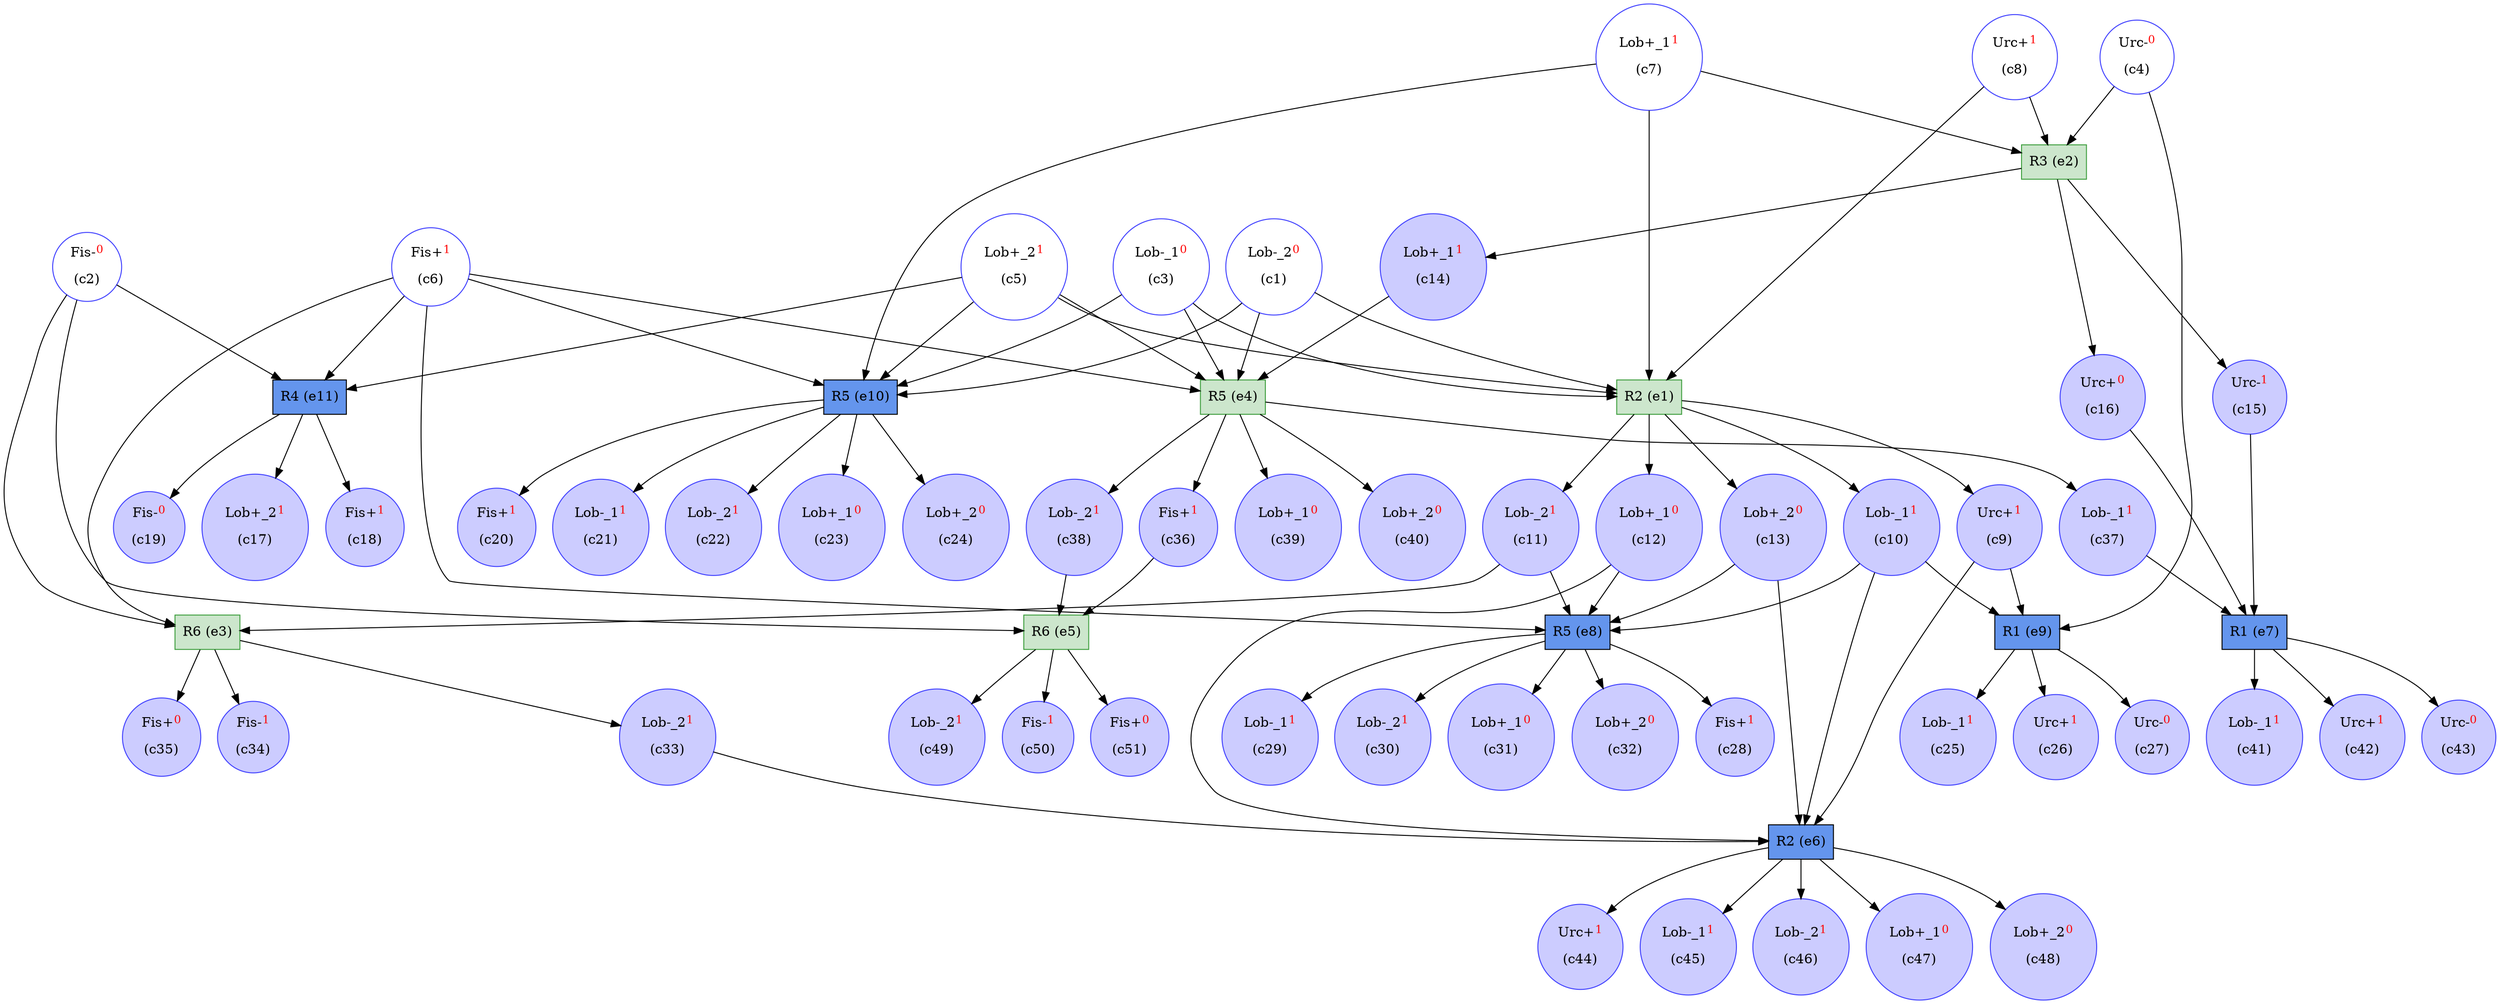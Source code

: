 digraph test {
  c1 -> e4;
  c1 -> e10;
  c1 -> e1;
  c2 -> e5;
  c2 -> e3;
  c2 -> e11;
  c3 -> e4;
  c3 -> e10;
  c3 -> e1;
  c4 -> e9;
  c4 -> e2;
  c5 -> e4;
  c5 -> e10;
  c5 -> e11;
  c5 -> e1;
  c6 -> e4;
  c6 -> e3;
  c6 -> e8;
  c6 -> e10;
  c6 -> e11;
  c7 -> e10;
  c7 -> e2;
  c7 -> e1;
  c8 -> e2;
  c8 -> e1;
  e1 -> c9;
  c9 -> e6;
  c9 -> e9;
  e1 -> c10;
  c10 -> e6;
  c10 -> e8;
  c10 -> e9;
  e1 -> c11;
  c11 -> e3;
  c11 -> e8;
  e1 -> c12;
  c12 -> e6;
  c12 -> e8;
  e1 -> c13;
  c13 -> e6;
  c13 -> e8;
  e2 -> c14;
  c14 -> e4;
  e2 -> c15;
  c15 -> e7;
  e2 -> c16;
  c16 -> e7;
  e11 -> c17;
  e11 -> c18;
  e11 -> c19;
  e10 -> c20;
  e10 -> c21;
  e10 -> c22;
  e10 -> c23;
  e10 -> c24;
  e9 -> c25;
  e9 -> c26;
  e9 -> c27;
  e8 -> c28;
  e8 -> c29;
  e8 -> c30;
  e8 -> c31;
  e8 -> c32;
  e3 -> c33;
  c33 -> e6;
  e3 -> c34;
  e3 -> c35;
  e4 -> c36;
  c36 -> e5;
  e4 -> c37;
  c37 -> e7;
  e4 -> c38;
  c38 -> e5;
  e4 -> c39;
  e4 -> c40;
  e7 -> c41;
  e7 -> c42;
  e7 -> c43;
  e6 -> c44;
  e6 -> c45;
  e6 -> c46;
  e6 -> c47;
  e6 -> c48;
  e5 -> c49;
  e5 -> c50;
  e5 -> c51;
  c1 [color="#4040ff" fillcolor="transparent" label= <Lob-_2<FONT COLOR="red"><SUP>0</SUP></FONT><BR/><BR/>(c1)> shape=circle style=filled];
  c2 [color="#4040ff" fillcolor="transparent" label= <Fis-<FONT COLOR="red"><SUP>0</SUP></FONT><BR/><BR/>(c2)> shape=circle style=filled];
  c3 [color="#4040ff" fillcolor="transparent" label= <Lob-_1<FONT COLOR="red"><SUP>0</SUP></FONT><BR/><BR/>(c3)> shape=circle style=filled];
  c4 [color="#4040ff" fillcolor="transparent" label= <Urc-<FONT COLOR="red"><SUP>0</SUP></FONT><BR/><BR/>(c4)> shape=circle style=filled];
  c5 [color="#4040ff" fillcolor="transparent" label= <Lob+_2<FONT COLOR="red"><SUP>1</SUP></FONT><BR/><BR/>(c5)> shape=circle style=filled];
  c6 [color="#4040ff" fillcolor="transparent" label= <Fis+<FONT COLOR="red"><SUP>1</SUP></FONT><BR/><BR/>(c6)> shape=circle style=filled];
  c7 [color="#4040ff" fillcolor="transparent" label= <Lob+_1<FONT COLOR="red"><SUP>1</SUP></FONT><BR/><BR/>(c7)> shape=circle style=filled];
  c8 [color="#4040ff" fillcolor="transparent" label= <Urc+<FONT COLOR="red"><SUP>1</SUP></FONT><BR/><BR/>(c8)> shape=circle style=filled];
  c9 [color="#4040ff" fillcolor="#ccccff" label= <Urc+<FONT COLOR="red"><SUP>1</SUP></FONT><BR/><BR/>(c9)> shape=circle style=filled];
  c10 [color="#4040ff" fillcolor="#ccccff" label= <Lob-_1<FONT COLOR="red"><SUP>1</SUP></FONT><BR/><BR/>(c10)> shape=circle style=filled];
  c11 [color="#4040ff" fillcolor="#ccccff" label= <Lob-_2<FONT COLOR="red"><SUP>1</SUP></FONT><BR/><BR/>(c11)> shape=circle style=filled];
  c12 [color="#4040ff" fillcolor="#ccccff" label= <Lob+_1<FONT COLOR="red"><SUP>0</SUP></FONT><BR/><BR/>(c12)> shape=circle style=filled];
  c13 [color="#4040ff" fillcolor="#ccccff" label= <Lob+_2<FONT COLOR="red"><SUP>0</SUP></FONT><BR/><BR/>(c13)> shape=circle style=filled];
  c14 [color="#4040ff" fillcolor="#ccccff" label= <Lob+_1<FONT COLOR="red"><SUP>1</SUP></FONT><BR/><BR/>(c14)> shape=circle style=filled];
  c15 [color="#4040ff" fillcolor="#ccccff" label= <Urc-<FONT COLOR="red"><SUP>1</SUP></FONT><BR/><BR/>(c15)> shape=circle style=filled];
  c16 [color="#4040ff" fillcolor="#ccccff" label= <Urc+<FONT COLOR="red"><SUP>0</SUP></FONT><BR/><BR/>(c16)> shape=circle style=filled];
  c17 [color="#4040ff" fillcolor="#ccccff" label= <Lob+_2<FONT COLOR="red"><SUP>1</SUP></FONT><BR/><BR/>(c17)> shape=circle style=filled];
  c18 [color="#4040ff" fillcolor="#ccccff" label= <Fis+<FONT COLOR="red"><SUP>1</SUP></FONT><BR/><BR/>(c18)> shape=circle style=filled];
  c19 [color="#4040ff" fillcolor="#ccccff" label= <Fis-<FONT COLOR="red"><SUP>0</SUP></FONT><BR/><BR/>(c19)> shape=circle style=filled];
  c20 [color="#4040ff" fillcolor="#ccccff" label= <Fis+<FONT COLOR="red"><SUP>1</SUP></FONT><BR/><BR/>(c20)> shape=circle style=filled];
  c21 [color="#4040ff" fillcolor="#ccccff" label= <Lob-_1<FONT COLOR="red"><SUP>1</SUP></FONT><BR/><BR/>(c21)> shape=circle style=filled];
  c22 [color="#4040ff" fillcolor="#ccccff" label= <Lob-_2<FONT COLOR="red"><SUP>1</SUP></FONT><BR/><BR/>(c22)> shape=circle style=filled];
  c23 [color="#4040ff" fillcolor="#ccccff" label= <Lob+_1<FONT COLOR="red"><SUP>0</SUP></FONT><BR/><BR/>(c23)> shape=circle style=filled];
  c24 [color="#4040ff" fillcolor="#ccccff" label= <Lob+_2<FONT COLOR="red"><SUP>0</SUP></FONT><BR/><BR/>(c24)> shape=circle style=filled];
  c25 [color="#4040ff" fillcolor="#ccccff" label= <Lob-_1<FONT COLOR="red"><SUP>1</SUP></FONT><BR/><BR/>(c25)> shape=circle style=filled];
  c26 [color="#4040ff" fillcolor="#ccccff" label= <Urc+<FONT COLOR="red"><SUP>1</SUP></FONT><BR/><BR/>(c26)> shape=circle style=filled];
  c27 [color="#4040ff" fillcolor="#ccccff" label= <Urc-<FONT COLOR="red"><SUP>0</SUP></FONT><BR/><BR/>(c27)> shape=circle style=filled];
  c28 [color="#4040ff" fillcolor="#ccccff" label= <Fis+<FONT COLOR="red"><SUP>1</SUP></FONT><BR/><BR/>(c28)> shape=circle style=filled];
  c29 [color="#4040ff" fillcolor="#ccccff" label= <Lob-_1<FONT COLOR="red"><SUP>1</SUP></FONT><BR/><BR/>(c29)> shape=circle style=filled];
  c30 [color="#4040ff" fillcolor="#ccccff" label= <Lob-_2<FONT COLOR="red"><SUP>1</SUP></FONT><BR/><BR/>(c30)> shape=circle style=filled];
  c31 [color="#4040ff" fillcolor="#ccccff" label= <Lob+_1<FONT COLOR="red"><SUP>0</SUP></FONT><BR/><BR/>(c31)> shape=circle style=filled];
  c32 [color="#4040ff" fillcolor="#ccccff" label= <Lob+_2<FONT COLOR="red"><SUP>0</SUP></FONT><BR/><BR/>(c32)> shape=circle style=filled];
  c33 [color="#4040ff" fillcolor="#ccccff" label= <Lob-_2<FONT COLOR="red"><SUP>1</SUP></FONT><BR/><BR/>(c33)> shape=circle style=filled];
  c34 [color="#4040ff" fillcolor="#ccccff" label= <Fis-<FONT COLOR="red"><SUP>1</SUP></FONT><BR/><BR/>(c34)> shape=circle style=filled];
  c35 [color="#4040ff" fillcolor="#ccccff" label= <Fis+<FONT COLOR="red"><SUP>0</SUP></FONT><BR/><BR/>(c35)> shape=circle style=filled];
  c36 [color="#4040ff" fillcolor="#ccccff" label= <Fis+<FONT COLOR="red"><SUP>1</SUP></FONT><BR/><BR/>(c36)> shape=circle style=filled];
  c37 [color="#4040ff" fillcolor="#ccccff" label= <Lob-_1<FONT COLOR="red"><SUP>1</SUP></FONT><BR/><BR/>(c37)> shape=circle style=filled];
  c38 [color="#4040ff" fillcolor="#ccccff" label= <Lob-_2<FONT COLOR="red"><SUP>1</SUP></FONT><BR/><BR/>(c38)> shape=circle style=filled];
  c39 [color="#4040ff" fillcolor="#ccccff" label= <Lob+_1<FONT COLOR="red"><SUP>0</SUP></FONT><BR/><BR/>(c39)> shape=circle style=filled];
  c40 [color="#4040ff" fillcolor="#ccccff" label= <Lob+_2<FONT COLOR="red"><SUP>0</SUP></FONT><BR/><BR/>(c40)> shape=circle style=filled];
  c41 [color="#4040ff" fillcolor="#ccccff" label= <Lob-_1<FONT COLOR="red"><SUP>1</SUP></FONT><BR/><BR/>(c41)> shape=circle style=filled];
  c42 [color="#4040ff" fillcolor="#ccccff" label= <Urc+<FONT COLOR="red"><SUP>1</SUP></FONT><BR/><BR/>(c42)> shape=circle style=filled];
  c43 [color="#4040ff" fillcolor="#ccccff" label= <Urc-<FONT COLOR="red"><SUP>0</SUP></FONT><BR/><BR/>(c43)> shape=circle style=filled];
  c44 [color="#4040ff" fillcolor="#ccccff" label= <Urc+<FONT COLOR="red"><SUP>1</SUP></FONT><BR/><BR/>(c44)> shape=circle style=filled];
  c45 [color="#4040ff" fillcolor="#ccccff" label= <Lob-_1<FONT COLOR="red"><SUP>1</SUP></FONT><BR/><BR/>(c45)> shape=circle style=filled];
  c46 [color="#4040ff" fillcolor="#ccccff" label= <Lob-_2<FONT COLOR="red"><SUP>1</SUP></FONT><BR/><BR/>(c46)> shape=circle style=filled];
  c47 [color="#4040ff" fillcolor="#ccccff" label= <Lob+_1<FONT COLOR="red"><SUP>0</SUP></FONT><BR/><BR/>(c47)> shape=circle style=filled];
  c48 [color="#4040ff" fillcolor="#ccccff" label= <Lob+_2<FONT COLOR="red"><SUP>0</SUP></FONT><BR/><BR/>(c48)> shape=circle style=filled];
  c49 [color="#4040ff" fillcolor="#ccccff" label= <Lob-_2<FONT COLOR="red"><SUP>1</SUP></FONT><BR/><BR/>(c49)> shape=circle style=filled];
  c50 [color="#4040ff" fillcolor="#ccccff" label= <Fis-<FONT COLOR="red"><SUP>1</SUP></FONT><BR/><BR/>(c50)> shape=circle style=filled];
  c51 [color="#4040ff" fillcolor="#ccccff" label= <Fis+<FONT COLOR="red"><SUP>0</SUP></FONT><BR/><BR/>(c51)> shape=circle style=filled];
  e1 [color="#409f40" fillcolor="#cce6cc" label="R2 (e1)" shape=box style=filled];
  e2 [color="#409f40" fillcolor="#cce6cc" label="R3 (e2)" shape=box style=filled];
  e3 [color="#409f40" fillcolor="#cce6cc" label="R6 (e3)" shape=box style=filled];
  e4 [color="#409f40" fillcolor="#cce6cc" label="R5 (e4)" shape=box style=filled];
  e5 [color="#409f40" fillcolor="#cce6cc" label="R6 (e5)" shape=box style=filled];
  e6 [color=black fillcolor="cornflowerblue:cornflowerblue" label="R2 (e6)" shape=box style=filled];
  e7 [color=black fillcolor="cornflowerblue:cornflowerblue" label="R1 (e7)" shape=box style=filled];
  e8 [color=black fillcolor="cornflowerblue:cornflowerblue" label="R5 (e8)" shape=box style=filled];
  e9 [color=black fillcolor="cornflowerblue:cornflowerblue" label="R1 (e9)" shape=box style=filled];
  e10 [color=black fillcolor="cornflowerblue:cornflowerblue" label="R5 (e10)" shape=box style=filled];
  e11 [color=black fillcolor="cornflowerblue:cornflowerblue" label="R4 (e11)" shape=box style=filled];
}
